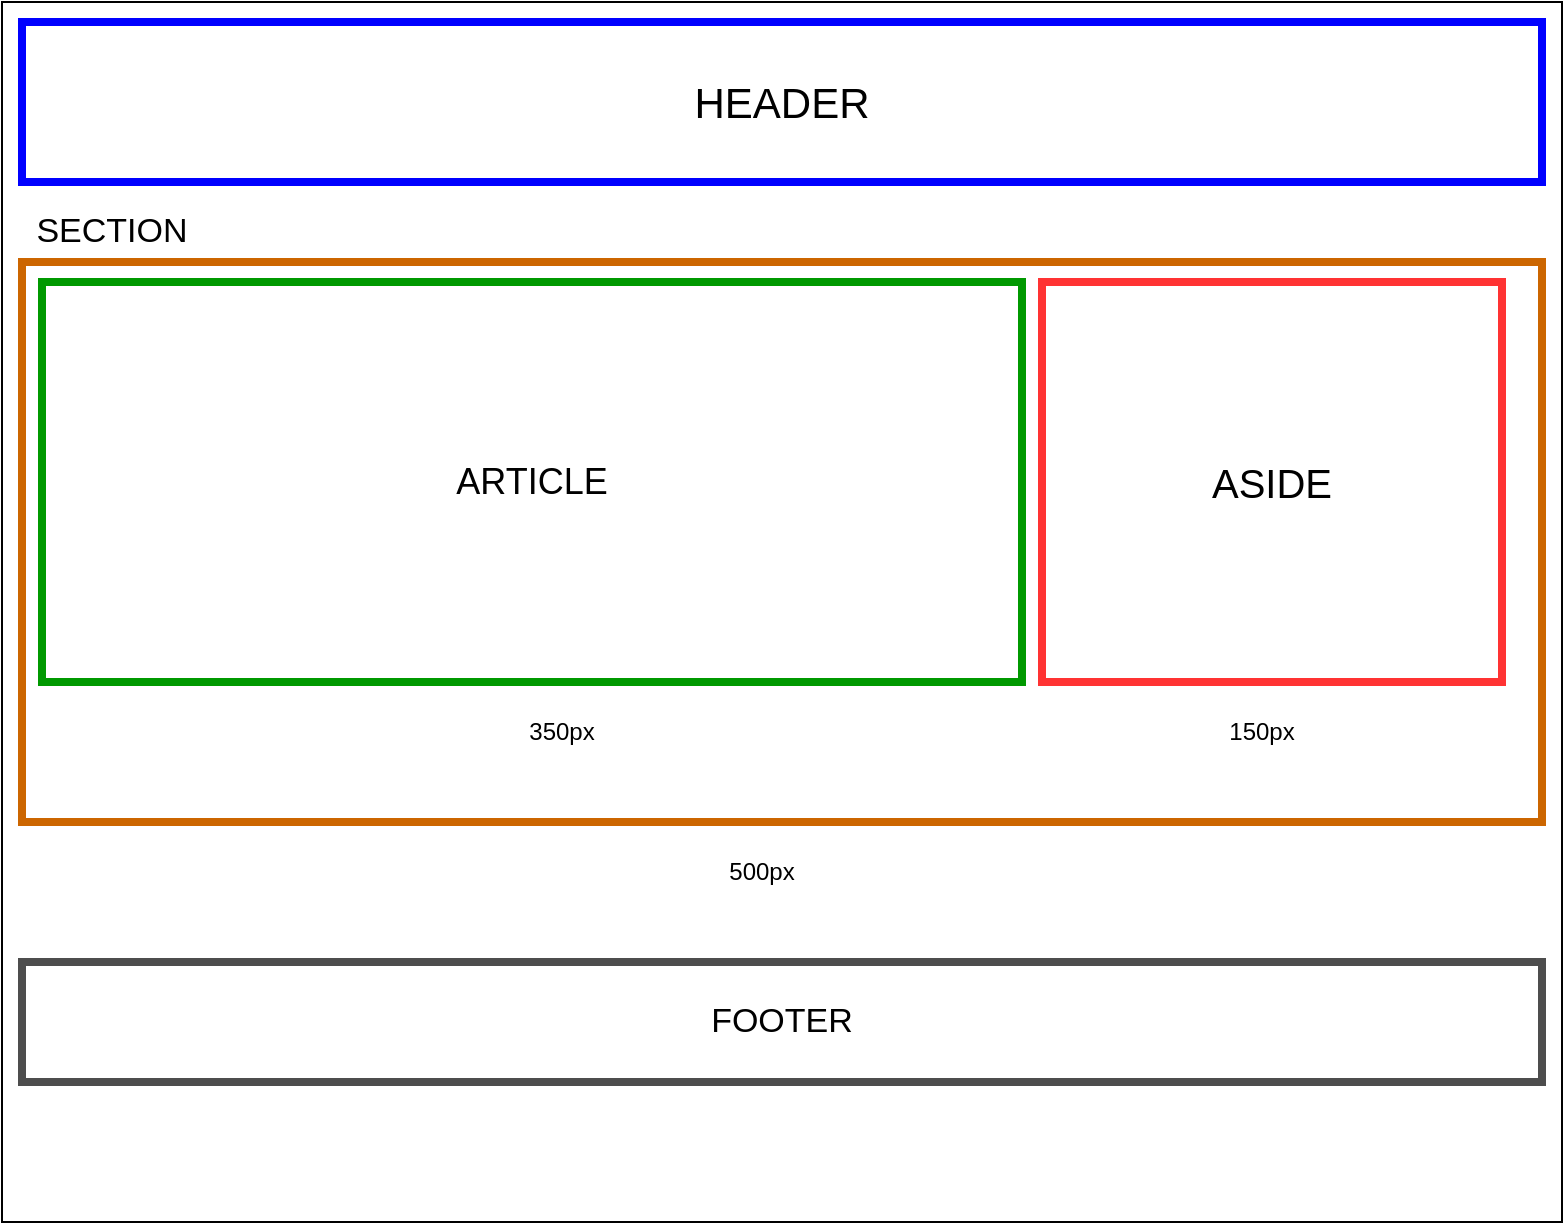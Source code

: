 <mxfile version="24.6.2" type="device">
  <diagram name="Página-1" id="Xfe99QoiPZLZzVF4dz2u">
    <mxGraphModel dx="989" dy="532" grid="1" gridSize="10" guides="1" tooltips="1" connect="1" arrows="1" fold="1" page="1" pageScale="1" pageWidth="827" pageHeight="1169" math="0" shadow="0">
      <root>
        <mxCell id="0" />
        <mxCell id="1" parent="0" />
        <mxCell id="W-c9P5dm7CqbiwBc_W1A-1" value="" style="rounded=0;whiteSpace=wrap;html=1;movable=1;resizable=1;rotatable=1;deletable=1;editable=1;locked=0;connectable=1;" parent="1" vertex="1">
          <mxGeometry x="20" y="10" width="780" height="610" as="geometry" />
        </mxCell>
        <mxCell id="W-c9P5dm7CqbiwBc_W1A-2" value="&lt;font style=&quot;font-size: 21px;&quot;&gt;HEADER&lt;/font&gt;" style="rounded=0;whiteSpace=wrap;html=1;strokeWidth=4;strokeColor=#0000FF;" parent="1" vertex="1">
          <mxGeometry x="30" y="20" width="760" height="80" as="geometry" />
        </mxCell>
        <mxCell id="W-c9P5dm7CqbiwBc_W1A-4" value="" style="rounded=0;whiteSpace=wrap;html=1;strokeColor=#CC6600;strokeWidth=4;movable=1;resizable=1;rotatable=1;deletable=1;editable=1;locked=0;connectable=1;" parent="1" vertex="1">
          <mxGeometry x="30" y="140" width="760" height="280" as="geometry" />
        </mxCell>
        <mxCell id="W-c9P5dm7CqbiwBc_W1A-5" value="&lt;font style=&quot;font-size: 17px;&quot;&gt;SECTION&lt;/font&gt;" style="text;html=1;align=center;verticalAlign=middle;whiteSpace=wrap;rounded=0;" parent="1" vertex="1">
          <mxGeometry x="40" y="110" width="70" height="30" as="geometry" />
        </mxCell>
        <mxCell id="W-c9P5dm7CqbiwBc_W1A-6" value="&lt;font style=&quot;font-size: 18px;&quot;&gt;ARTICLE&lt;/font&gt;" style="rounded=0;whiteSpace=wrap;html=1;strokeWidth=4;strokeColor=#009900;" parent="1" vertex="1">
          <mxGeometry x="40" y="150" width="490" height="200" as="geometry" />
        </mxCell>
        <mxCell id="W-c9P5dm7CqbiwBc_W1A-8" value="&lt;font style=&quot;font-size: 20px;&quot;&gt;ASIDE&lt;/font&gt;" style="rounded=0;whiteSpace=wrap;html=1;strokeWidth=4;strokeColor=#FF3333;" parent="1" vertex="1">
          <mxGeometry x="540" y="150" width="230" height="200" as="geometry" />
        </mxCell>
        <mxCell id="W-c9P5dm7CqbiwBc_W1A-10" value="&lt;font style=&quot;font-size: 17px;&quot;&gt;FOOTER&lt;/font&gt;" style="rounded=0;whiteSpace=wrap;html=1;strokeColor=#4D4D4D;strokeWidth=4;" parent="1" vertex="1">
          <mxGeometry x="30" y="490" width="760" height="60" as="geometry" />
        </mxCell>
        <mxCell id="YE1n12qJxdIM3NNrhADC-1" value="350px" style="text;html=1;align=center;verticalAlign=middle;whiteSpace=wrap;rounded=0;" vertex="1" parent="1">
          <mxGeometry x="270" y="360" width="60" height="30" as="geometry" />
        </mxCell>
        <mxCell id="YE1n12qJxdIM3NNrhADC-2" value="150px" style="text;html=1;align=center;verticalAlign=middle;whiteSpace=wrap;rounded=0;" vertex="1" parent="1">
          <mxGeometry x="620" y="360" width="60" height="30" as="geometry" />
        </mxCell>
        <mxCell id="YE1n12qJxdIM3NNrhADC-3" value="500px" style="text;html=1;align=center;verticalAlign=middle;whiteSpace=wrap;rounded=0;" vertex="1" parent="1">
          <mxGeometry x="370" y="430" width="60" height="30" as="geometry" />
        </mxCell>
      </root>
    </mxGraphModel>
  </diagram>
</mxfile>
